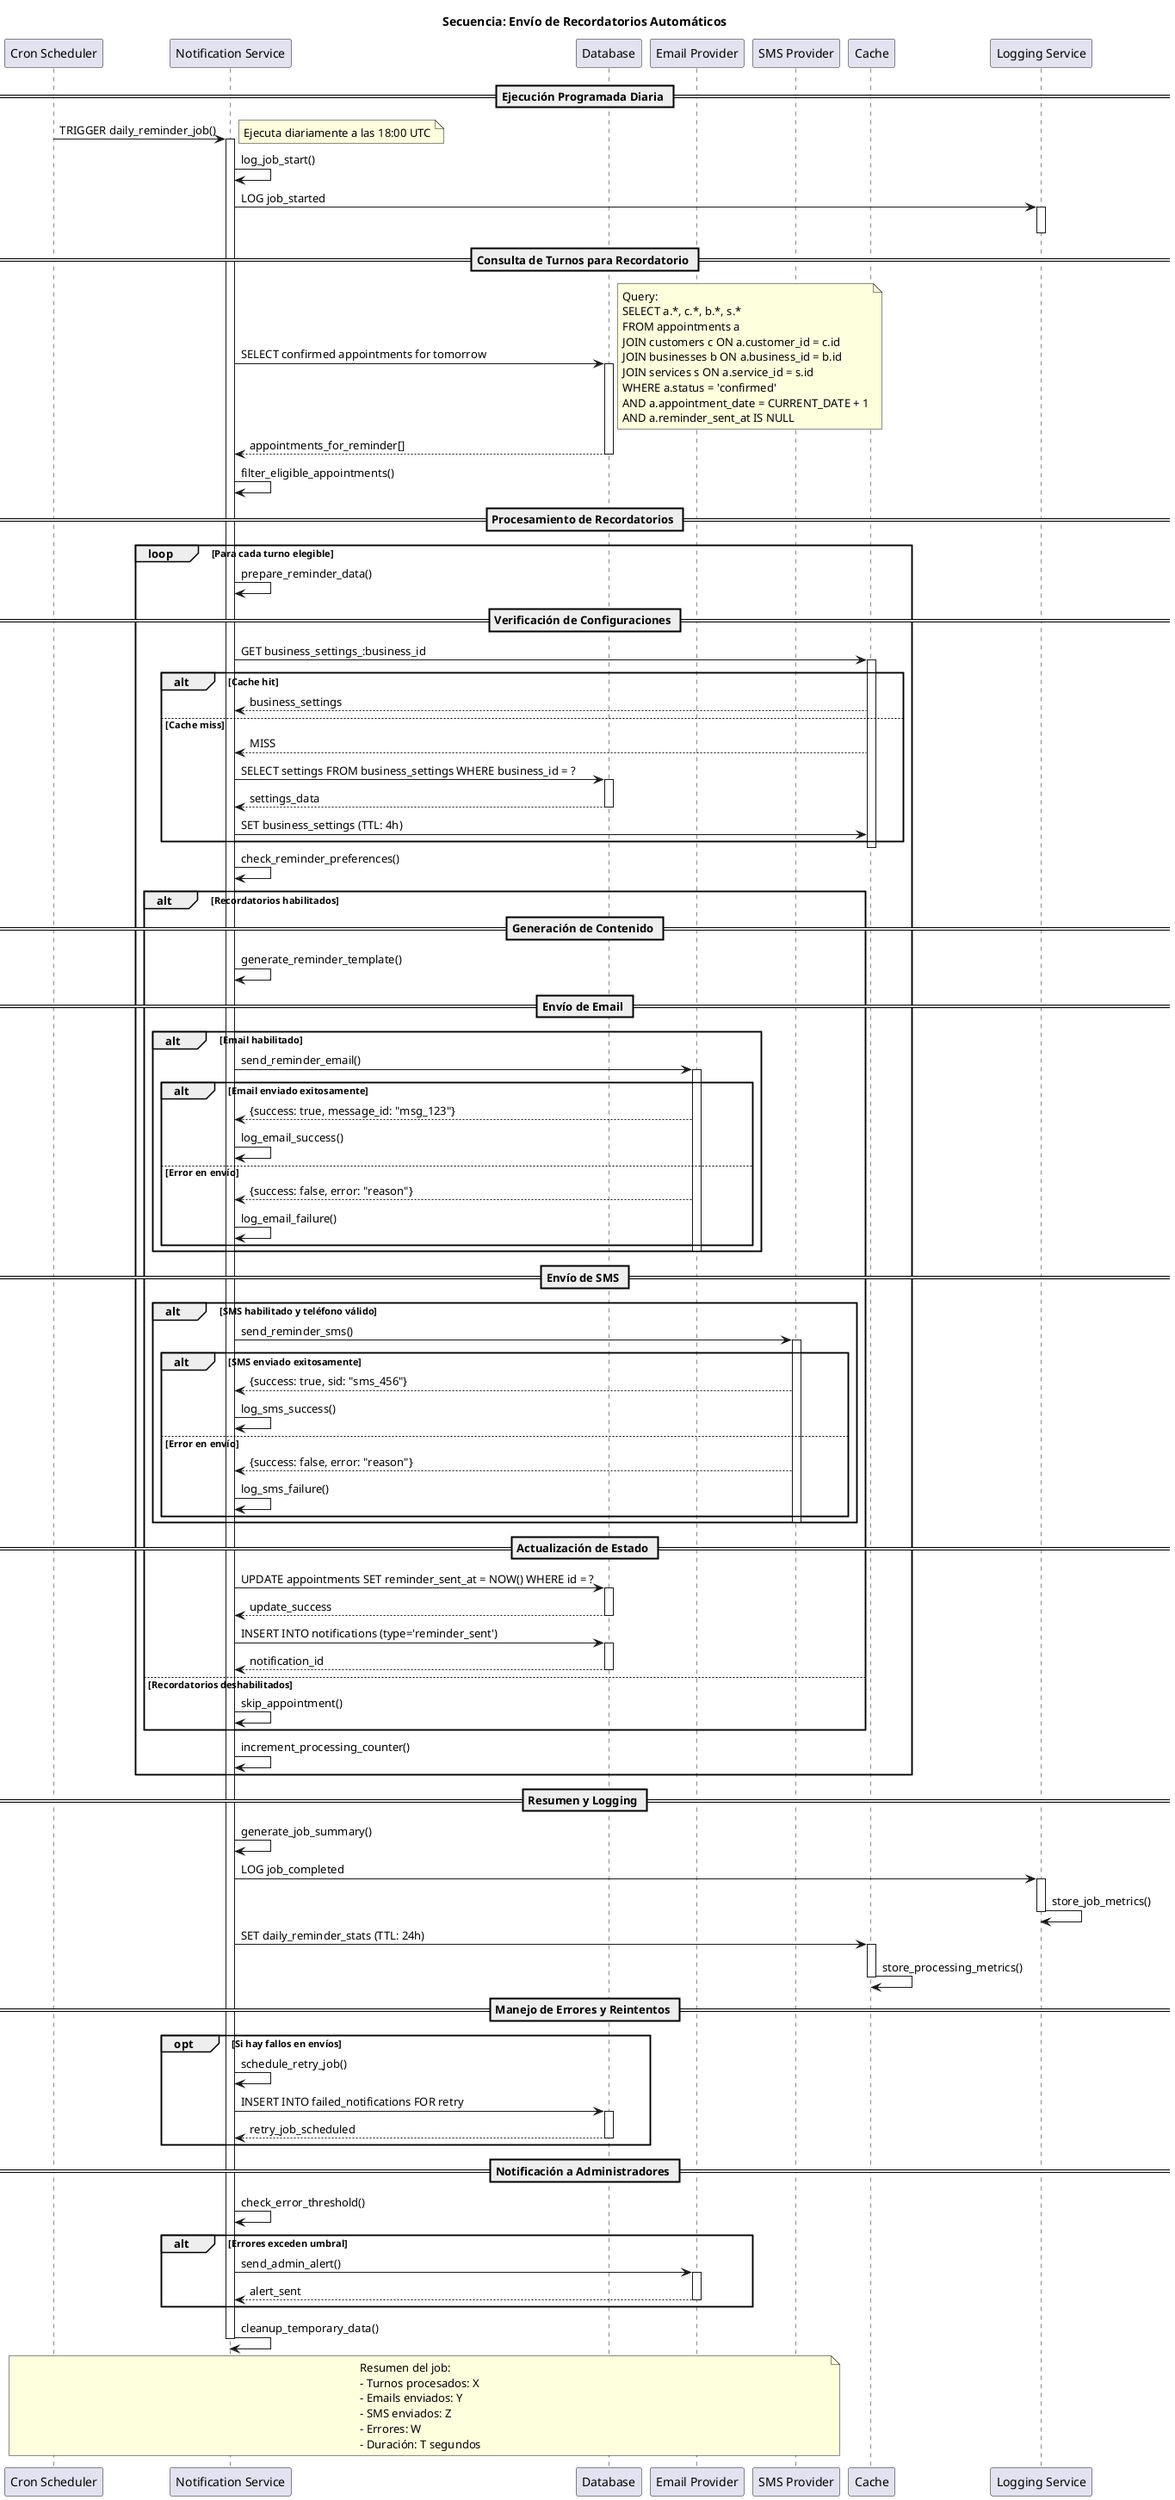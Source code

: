 @startuml TurnoPlus_Sequence_AutoReminders
title Secuencia: Envío de Recordatorios Automáticos

participant "Cron Scheduler" as Scheduler
participant "Notification Service" as NotificationSvc
participant "Database" as DB
participant "Email Provider" as EmailProvider
participant "SMS Provider" as SMSProvider
participant "Cache" as Cache
participant "Logging Service" as LoggingSvc

== Ejecución Programada Diaria ==

Scheduler -> NotificationSvc: TRIGGER daily_reminder_job()
note right: Ejecuta diariamente a las 18:00 UTC
activate NotificationSvc

NotificationSvc -> NotificationSvc: log_job_start()
NotificationSvc -> LoggingSvc: LOG job_started
activate LoggingSvc
deactivate LoggingSvc

== Consulta de Turnos para Recordatorio ==

NotificationSvc -> DB: SELECT confirmed appointments for tomorrow
note right: Query:\nSELECT a.*, c.*, b.*, s.*\nFROM appointments a\nJOIN customers c ON a.customer_id = c.id\nJOIN businesses b ON a.business_id = b.id\nJOIN services s ON a.service_id = s.id\nWHERE a.status = 'confirmed'\nAND a.appointment_date = CURRENT_DATE + 1\nAND a.reminder_sent_at IS NULL

activate DB
DB --> NotificationSvc: appointments_for_reminder[]
deactivate DB

NotificationSvc -> NotificationSvc: filter_eligible_appointments()

== Procesamiento de Recordatorios ==

loop Para cada turno elegible
    NotificationSvc -> NotificationSvc: prepare_reminder_data()
    
    == Verificación de Configuraciones ==
    NotificationSvc -> Cache: GET business_settings_:business_id
    activate Cache
    
    alt Cache hit
        Cache --> NotificationSvc: business_settings
    else Cache miss
        Cache --> NotificationSvc: MISS
        NotificationSvc -> DB: SELECT settings FROM business_settings WHERE business_id = ?
        activate DB
        DB --> NotificationSvc: settings_data
        deactivate DB
        
        NotificationSvc -> Cache: SET business_settings (TTL: 4h)
    end
    deactivate Cache
    
    NotificationSvc -> NotificationSvc: check_reminder_preferences()
    
    alt Recordatorios habilitados
        == Generación de Contenido ==
        NotificationSvc -> NotificationSvc: generate_reminder_template()
        
        == Envío de Email ==
        alt Email habilitado
            NotificationSvc -> EmailProvider: send_reminder_email()
            activate EmailProvider
            
            alt Email enviado exitosamente
                EmailProvider --> NotificationSvc: {success: true, message_id: "msg_123"}
                NotificationSvc -> NotificationSvc: log_email_success()
            else Error en envío
                EmailProvider --> NotificationSvc: {success: false, error: "reason"}
                NotificationSvc -> NotificationSvc: log_email_failure()
            end
            deactivate EmailProvider
        end
        
        == Envío de SMS ==
        alt SMS habilitado y teléfono válido
            NotificationSvc -> SMSProvider: send_reminder_sms()
            activate SMSProvider
            
            alt SMS enviado exitosamente
                SMSProvider --> NotificationSvc: {success: true, sid: "sms_456"}
                NotificationSvc -> NotificationSvc: log_sms_success()
            else Error en envío
                SMSProvider --> NotificationSvc: {success: false, error: "reason"}
                NotificationSvc -> NotificationSvc: log_sms_failure()
            end
            deactivate SMSProvider
        end
        
        == Actualización de Estado ==
        NotificationSvc -> DB: UPDATE appointments SET reminder_sent_at = NOW() WHERE id = ?
        activate DB
        DB --> NotificationSvc: update_success
        deactivate DB
        
        NotificationSvc -> DB: INSERT INTO notifications (type='reminder_sent')
        activate DB
        DB --> NotificationSvc: notification_id
        deactivate DB
        
    else Recordatorios deshabilitados
        NotificationSvc -> NotificationSvc: skip_appointment()
    end
    
    NotificationSvc -> NotificationSvc: increment_processing_counter()
end

== Resumen y Logging ==

NotificationSvc -> NotificationSvc: generate_job_summary()
NotificationSvc -> LoggingSvc: LOG job_completed
activate LoggingSvc
LoggingSvc -> LoggingSvc: store_job_metrics()
deactivate LoggingSvc

NotificationSvc -> Cache: SET daily_reminder_stats (TTL: 24h)
activate Cache
Cache -> Cache: store_processing_metrics()
deactivate Cache

== Manejo de Errores y Reintentos ==

opt Si hay fallos en envíos
    NotificationSvc -> NotificationSvc: schedule_retry_job()
    NotificationSvc -> DB: INSERT INTO failed_notifications FOR retry
    activate DB
    DB --> NotificationSvc: retry_job_scheduled
    deactivate DB
end

== Notificación a Administradores ==

NotificationSvc -> NotificationSvc: check_error_threshold()

alt Errores exceden umbral
    NotificationSvc -> EmailProvider: send_admin_alert()
    activate EmailProvider
    EmailProvider --> NotificationSvc: alert_sent
    deactivate EmailProvider
end

NotificationSvc -> NotificationSvc: cleanup_temporary_data()
deactivate NotificationSvc

note over Scheduler, SMSProvider: Resumen del job:\n- Turnos procesados: X\n- Emails enviados: Y\n- SMS enviados: Z\n- Errores: W\n- Duración: T segundos

@enduml